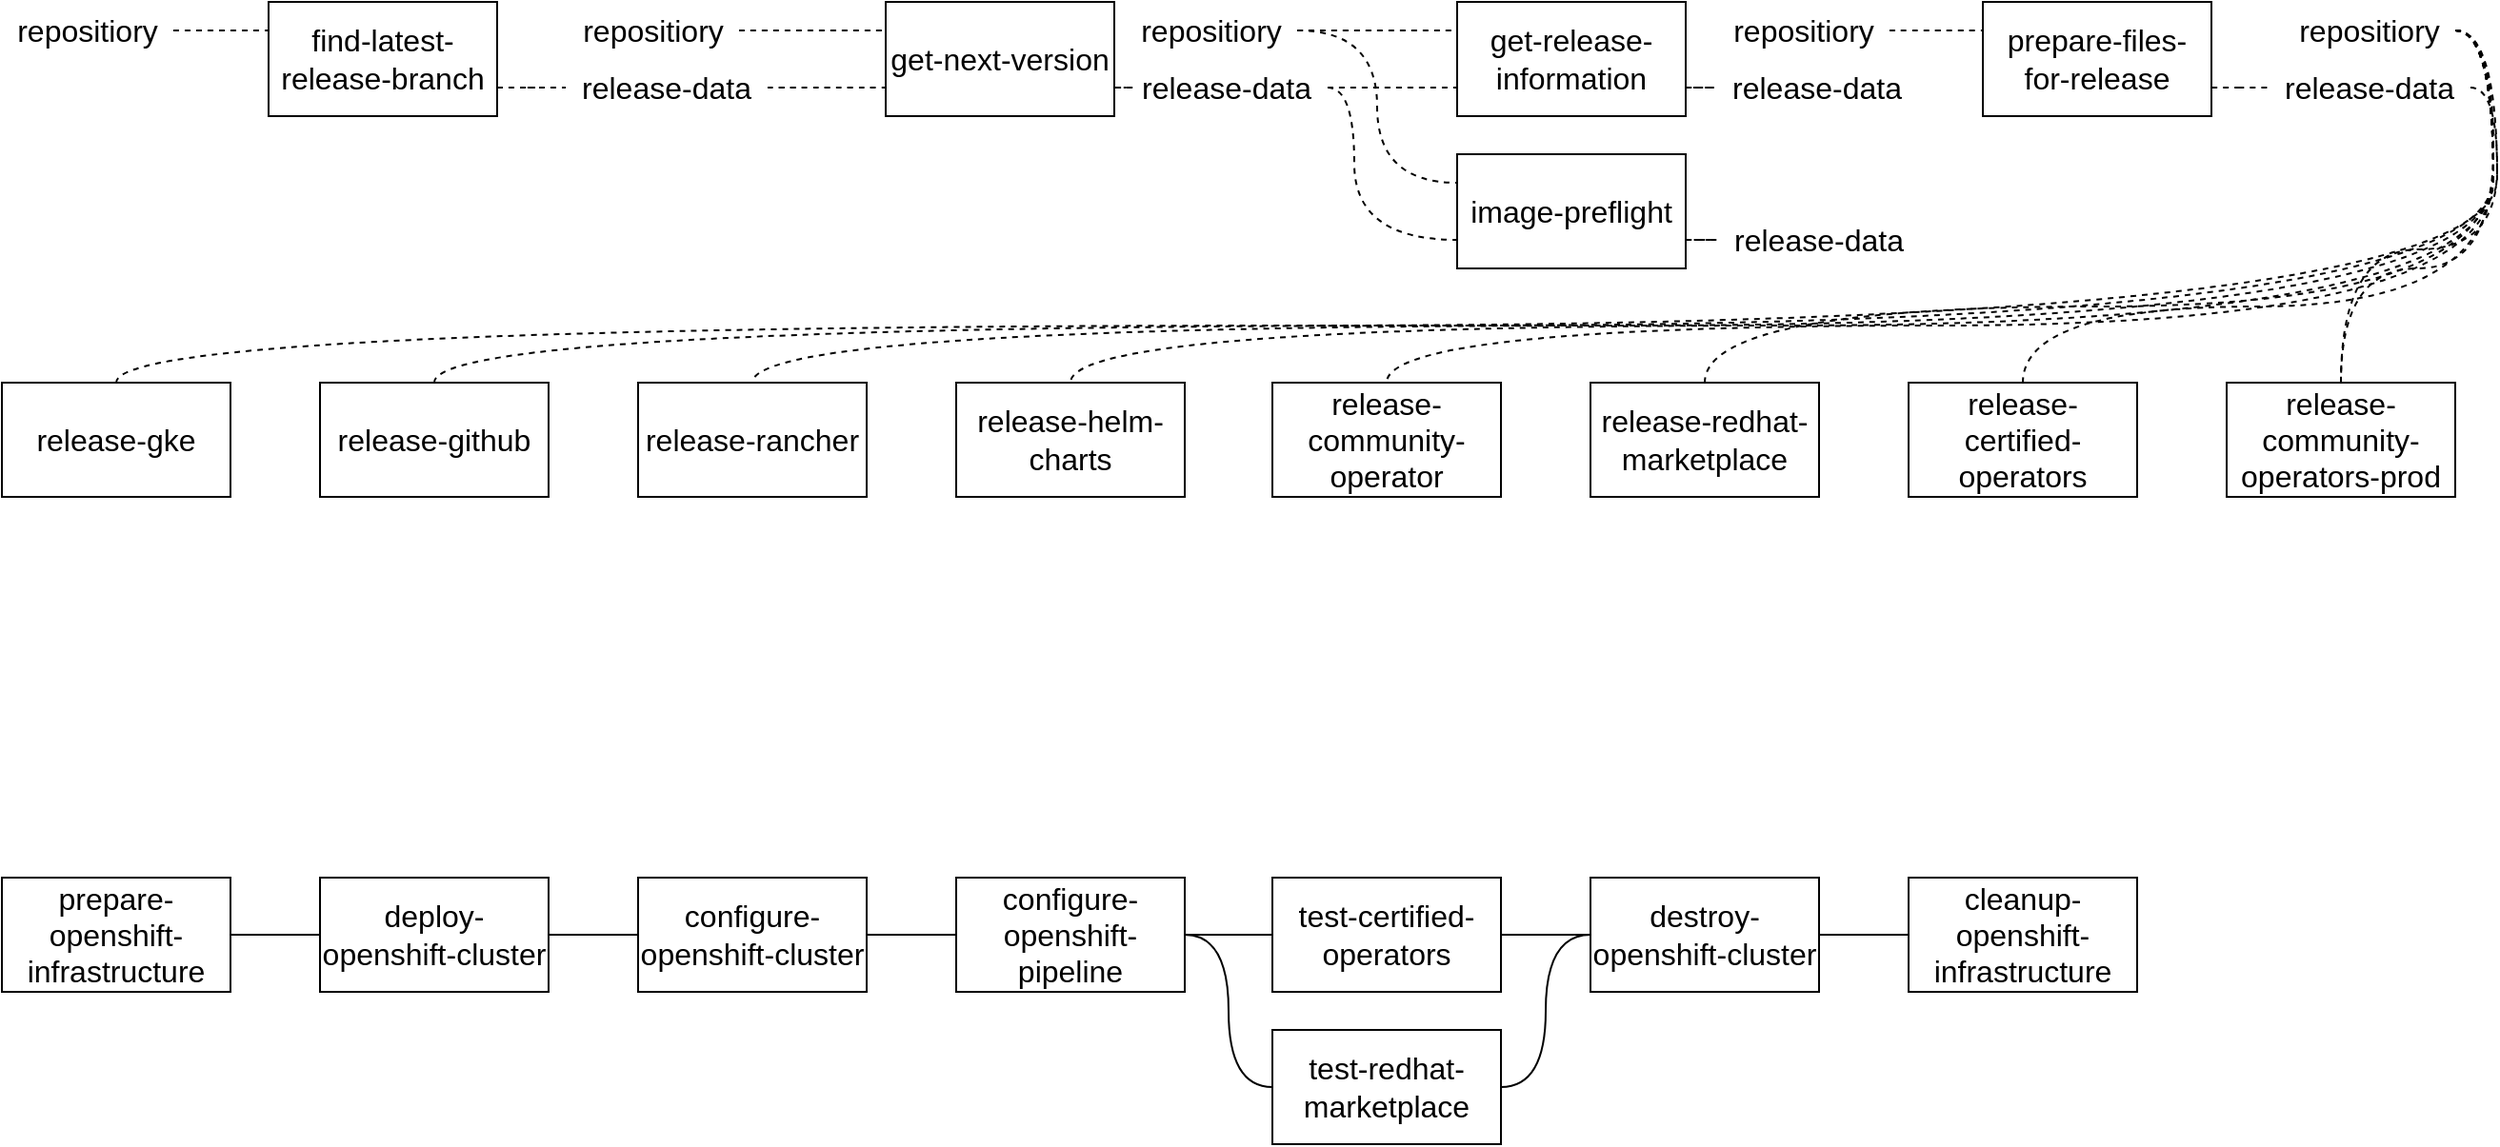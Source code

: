 <mxfile version="20.7.3" type="device"><diagram id="xx7UG5d3pjqqhJJoEw0A" name="Page-1"><mxGraphModel dx="1378" dy="1399" grid="1" gridSize="10" guides="1" tooltips="1" connect="1" arrows="1" fold="1" page="1" pageScale="1" pageWidth="827" pageHeight="1169" math="0" shadow="0"><root><mxCell id="0"/><mxCell id="1" parent="0"/><mxCell id="oN9p2SQInsKZp0Kbw9ow-7" style="edgeStyle=orthogonalEdgeStyle;rounded=0;orthogonalLoop=1;jettySize=auto;html=1;exitX=1;exitY=0.75;exitDx=0;exitDy=0;dashed=1;fontSize=16;endArrow=none;endFill=0;" edge="1" parent="1" source="oN9p2SQInsKZp0Kbw9ow-1" target="oN9p2SQInsKZp0Kbw9ow-4"><mxGeometry relative="1" as="geometry"/></mxCell><mxCell id="oN9p2SQInsKZp0Kbw9ow-1" value="find-latest-release-branch" style="rounded=0;whiteSpace=wrap;html=1;fontSize=16;" vertex="1" parent="1"><mxGeometry x="160" y="40" width="120" height="60" as="geometry"/></mxCell><mxCell id="oN9p2SQInsKZp0Kbw9ow-5" style="edgeStyle=orthogonalEdgeStyle;rounded=0;orthogonalLoop=1;jettySize=auto;html=1;entryX=0;entryY=0.25;entryDx=0;entryDy=0;fontSize=16;endArrow=none;endFill=0;dashed=1;" edge="1" parent="1" source="oN9p2SQInsKZp0Kbw9ow-2" target="oN9p2SQInsKZp0Kbw9ow-1"><mxGeometry relative="1" as="geometry"/></mxCell><mxCell id="oN9p2SQInsKZp0Kbw9ow-2" value="repositiory" style="text;html=1;strokeColor=none;fillColor=none;align=center;verticalAlign=middle;whiteSpace=wrap;rounded=0;fontSize=16;" vertex="1" parent="1"><mxGeometry x="20" y="40" width="90" height="30" as="geometry"/></mxCell><mxCell id="oN9p2SQInsKZp0Kbw9ow-11" style="edgeStyle=orthogonalEdgeStyle;curved=1;rounded=0;orthogonalLoop=1;jettySize=auto;html=1;exitX=1;exitY=0.5;exitDx=0;exitDy=0;entryX=0;entryY=0.25;entryDx=0;entryDy=0;dashed=1;fontSize=16;endArrow=none;endFill=0;" edge="1" parent="1" source="oN9p2SQInsKZp0Kbw9ow-3" target="oN9p2SQInsKZp0Kbw9ow-8"><mxGeometry relative="1" as="geometry"/></mxCell><mxCell id="oN9p2SQInsKZp0Kbw9ow-3" value="repositiory" style="text;html=1;strokeColor=none;fillColor=none;align=center;verticalAlign=middle;whiteSpace=wrap;rounded=0;fontSize=16;" vertex="1" parent="1"><mxGeometry x="317" y="40" width="90" height="30" as="geometry"/></mxCell><mxCell id="oN9p2SQInsKZp0Kbw9ow-12" style="edgeStyle=orthogonalEdgeStyle;curved=1;rounded=0;orthogonalLoop=1;jettySize=auto;html=1;exitX=1;exitY=0.5;exitDx=0;exitDy=0;entryX=0;entryY=0.75;entryDx=0;entryDy=0;dashed=1;fontSize=16;endArrow=none;endFill=0;" edge="1" parent="1" source="oN9p2SQInsKZp0Kbw9ow-4" target="oN9p2SQInsKZp0Kbw9ow-8"><mxGeometry relative="1" as="geometry"/></mxCell><mxCell id="oN9p2SQInsKZp0Kbw9ow-4" value="release-data" style="text;html=1;strokeColor=none;fillColor=none;align=center;verticalAlign=middle;whiteSpace=wrap;rounded=0;fontSize=16;" vertex="1" parent="1"><mxGeometry x="316" y="70" width="106" height="30" as="geometry"/></mxCell><mxCell id="oN9p2SQInsKZp0Kbw9ow-15" style="edgeStyle=orthogonalEdgeStyle;curved=1;rounded=0;orthogonalLoop=1;jettySize=auto;html=1;exitX=1;exitY=0.75;exitDx=0;exitDy=0;dashed=1;fontSize=16;endArrow=none;endFill=0;" edge="1" parent="1" source="oN9p2SQInsKZp0Kbw9ow-8" target="oN9p2SQInsKZp0Kbw9ow-13"><mxGeometry relative="1" as="geometry"/></mxCell><mxCell id="oN9p2SQInsKZp0Kbw9ow-8" value="get-next-version" style="rounded=0;whiteSpace=wrap;html=1;fontSize=16;" vertex="1" parent="1"><mxGeometry x="484" y="40" width="120" height="60" as="geometry"/></mxCell><mxCell id="oN9p2SQInsKZp0Kbw9ow-19" style="edgeStyle=orthogonalEdgeStyle;curved=1;rounded=0;orthogonalLoop=1;jettySize=auto;html=1;exitX=1;exitY=0.5;exitDx=0;exitDy=0;entryX=0;entryY=0.25;entryDx=0;entryDy=0;dashed=1;fontSize=16;endArrow=none;endFill=0;" edge="1" parent="1" source="oN9p2SQInsKZp0Kbw9ow-10" target="oN9p2SQInsKZp0Kbw9ow-16"><mxGeometry relative="1" as="geometry"/></mxCell><mxCell id="oN9p2SQInsKZp0Kbw9ow-22" style="edgeStyle=orthogonalEdgeStyle;curved=1;rounded=0;orthogonalLoop=1;jettySize=auto;html=1;exitX=1;exitY=0.5;exitDx=0;exitDy=0;entryX=0;entryY=0.25;entryDx=0;entryDy=0;dashed=1;fontSize=16;endArrow=none;endFill=0;" edge="1" parent="1" source="oN9p2SQInsKZp0Kbw9ow-10" target="oN9p2SQInsKZp0Kbw9ow-21"><mxGeometry relative="1" as="geometry"/></mxCell><mxCell id="oN9p2SQInsKZp0Kbw9ow-10" value="repositiory" style="text;html=1;strokeColor=none;fillColor=none;align=center;verticalAlign=middle;whiteSpace=wrap;rounded=0;fontSize=16;" vertex="1" parent="1"><mxGeometry x="610" y="40" width="90" height="30" as="geometry"/></mxCell><mxCell id="oN9p2SQInsKZp0Kbw9ow-20" style="edgeStyle=orthogonalEdgeStyle;curved=1;rounded=0;orthogonalLoop=1;jettySize=auto;html=1;exitX=1;exitY=0.5;exitDx=0;exitDy=0;entryX=0;entryY=0.75;entryDx=0;entryDy=0;dashed=1;fontSize=16;endArrow=none;endFill=0;" edge="1" parent="1" source="oN9p2SQInsKZp0Kbw9ow-13" target="oN9p2SQInsKZp0Kbw9ow-16"><mxGeometry relative="1" as="geometry"/></mxCell><mxCell id="oN9p2SQInsKZp0Kbw9ow-23" style="edgeStyle=orthogonalEdgeStyle;curved=1;rounded=0;orthogonalLoop=1;jettySize=auto;html=1;exitX=1;exitY=0.5;exitDx=0;exitDy=0;entryX=0;entryY=0.75;entryDx=0;entryDy=0;dashed=1;fontSize=16;endArrow=none;endFill=0;" edge="1" parent="1" source="oN9p2SQInsKZp0Kbw9ow-13" target="oN9p2SQInsKZp0Kbw9ow-21"><mxGeometry relative="1" as="geometry"><Array as="points"><mxPoint x="730" y="85"/><mxPoint x="730" y="165"/></Array></mxGeometry></mxCell><mxCell id="oN9p2SQInsKZp0Kbw9ow-13" value="release-data" style="text;html=1;strokeColor=none;fillColor=none;align=center;verticalAlign=middle;whiteSpace=wrap;rounded=0;fontSize=16;" vertex="1" parent="1"><mxGeometry x="610" y="70" width="106" height="30" as="geometry"/></mxCell><mxCell id="oN9p2SQInsKZp0Kbw9ow-25" style="edgeStyle=orthogonalEdgeStyle;curved=1;rounded=0;orthogonalLoop=1;jettySize=auto;html=1;exitX=1;exitY=0.75;exitDx=0;exitDy=0;dashed=1;fontSize=16;endArrow=none;endFill=0;" edge="1" parent="1" source="oN9p2SQInsKZp0Kbw9ow-16" target="oN9p2SQInsKZp0Kbw9ow-18"><mxGeometry relative="1" as="geometry"/></mxCell><mxCell id="oN9p2SQInsKZp0Kbw9ow-16" value="get-release-information" style="rounded=0;whiteSpace=wrap;html=1;fontSize=16;" vertex="1" parent="1"><mxGeometry x="784" y="40" width="120" height="60" as="geometry"/></mxCell><mxCell id="oN9p2SQInsKZp0Kbw9ow-28" style="edgeStyle=orthogonalEdgeStyle;curved=1;rounded=0;orthogonalLoop=1;jettySize=auto;html=1;exitX=1;exitY=0.5;exitDx=0;exitDy=0;entryX=0;entryY=0.25;entryDx=0;entryDy=0;dashed=1;fontSize=16;endArrow=none;endFill=0;" edge="1" parent="1" source="oN9p2SQInsKZp0Kbw9ow-17" target="oN9p2SQInsKZp0Kbw9ow-24"><mxGeometry relative="1" as="geometry"/></mxCell><mxCell id="oN9p2SQInsKZp0Kbw9ow-17" value="repositiory" style="text;html=1;strokeColor=none;fillColor=none;align=center;verticalAlign=middle;whiteSpace=wrap;rounded=0;fontSize=16;" vertex="1" parent="1"><mxGeometry x="921" y="40" width="90" height="30" as="geometry"/></mxCell><mxCell id="oN9p2SQInsKZp0Kbw9ow-18" value="release-data" style="text;html=1;strokeColor=none;fillColor=none;align=center;verticalAlign=middle;whiteSpace=wrap;rounded=0;fontSize=16;" vertex="1" parent="1"><mxGeometry x="920" y="70" width="106" height="30" as="geometry"/></mxCell><mxCell id="oN9p2SQInsKZp0Kbw9ow-27" style="edgeStyle=orthogonalEdgeStyle;curved=1;rounded=0;orthogonalLoop=1;jettySize=auto;html=1;exitX=1;exitY=0.75;exitDx=0;exitDy=0;dashed=1;fontSize=16;endArrow=none;endFill=0;" edge="1" parent="1" source="oN9p2SQInsKZp0Kbw9ow-21" target="oN9p2SQInsKZp0Kbw9ow-26"><mxGeometry relative="1" as="geometry"/></mxCell><mxCell id="oN9p2SQInsKZp0Kbw9ow-21" value="image-preflight" style="rounded=0;whiteSpace=wrap;html=1;fontSize=16;" vertex="1" parent="1"><mxGeometry x="784" y="120" width="120" height="60" as="geometry"/></mxCell><mxCell id="oN9p2SQInsKZp0Kbw9ow-32" style="edgeStyle=orthogonalEdgeStyle;curved=1;rounded=0;orthogonalLoop=1;jettySize=auto;html=1;exitX=1;exitY=0.75;exitDx=0;exitDy=0;dashed=1;fontSize=16;endArrow=none;endFill=0;" edge="1" parent="1" source="oN9p2SQInsKZp0Kbw9ow-24" target="oN9p2SQInsKZp0Kbw9ow-29"><mxGeometry relative="1" as="geometry"/></mxCell><mxCell id="oN9p2SQInsKZp0Kbw9ow-24" value="prepare-files-for-release" style="rounded=0;whiteSpace=wrap;html=1;fontSize=16;" vertex="1" parent="1"><mxGeometry x="1060" y="40" width="120" height="60" as="geometry"/></mxCell><mxCell id="oN9p2SQInsKZp0Kbw9ow-26" value="release-data" style="text;html=1;strokeColor=none;fillColor=none;align=center;verticalAlign=middle;whiteSpace=wrap;rounded=0;fontSize=16;" vertex="1" parent="1"><mxGeometry x="921" y="150" width="106" height="30" as="geometry"/></mxCell><mxCell id="oN9p2SQInsKZp0Kbw9ow-50" style="edgeStyle=orthogonalEdgeStyle;curved=1;rounded=0;orthogonalLoop=1;jettySize=auto;html=1;exitX=1;exitY=0.5;exitDx=0;exitDy=0;dashed=1;fontSize=16;endArrow=none;endFill=0;" edge="1" parent="1" source="oN9p2SQInsKZp0Kbw9ow-29" target="oN9p2SQInsKZp0Kbw9ow-41"><mxGeometry relative="1" as="geometry"><Array as="points"><mxPoint x="1330" y="85"/><mxPoint x="1330" y="170"/><mxPoint x="1248" y="170"/></Array></mxGeometry></mxCell><mxCell id="oN9p2SQInsKZp0Kbw9ow-29" value="release-data" style="text;html=1;strokeColor=none;fillColor=none;align=center;verticalAlign=middle;whiteSpace=wrap;rounded=0;fontSize=16;" vertex="1" parent="1"><mxGeometry x="1210" y="70" width="106" height="30" as="geometry"/></mxCell><mxCell id="oN9p2SQInsKZp0Kbw9ow-42" style="edgeStyle=orthogonalEdgeStyle;curved=1;rounded=0;orthogonalLoop=1;jettySize=auto;html=1;dashed=1;fontSize=16;endArrow=none;endFill=0;exitX=1;exitY=0.5;exitDx=0;exitDy=0;" edge="1" parent="1" source="oN9p2SQInsKZp0Kbw9ow-30" target="oN9p2SQInsKZp0Kbw9ow-33"><mxGeometry relative="1" as="geometry"><Array as="points"><mxPoint x="1330" y="55"/><mxPoint x="1330" y="210"/><mxPoint x="80" y="210"/></Array></mxGeometry></mxCell><mxCell id="oN9p2SQInsKZp0Kbw9ow-43" style="edgeStyle=orthogonalEdgeStyle;curved=1;rounded=0;orthogonalLoop=1;jettySize=auto;html=1;exitX=1;exitY=0.5;exitDx=0;exitDy=0;dashed=1;fontSize=16;endArrow=none;endFill=0;" edge="1" parent="1" source="oN9p2SQInsKZp0Kbw9ow-30" target="oN9p2SQInsKZp0Kbw9ow-34"><mxGeometry relative="1" as="geometry"><Array as="points"><mxPoint x="1328" y="55"/><mxPoint x="1328" y="210"/><mxPoint x="247" y="210"/></Array></mxGeometry></mxCell><mxCell id="oN9p2SQInsKZp0Kbw9ow-44" style="edgeStyle=orthogonalEdgeStyle;curved=1;rounded=0;orthogonalLoop=1;jettySize=auto;html=1;exitX=1;exitY=0.5;exitDx=0;exitDy=0;entryX=0.5;entryY=0;entryDx=0;entryDy=0;dashed=1;fontSize=16;endArrow=none;endFill=0;" edge="1" parent="1" source="oN9p2SQInsKZp0Kbw9ow-30" target="oN9p2SQInsKZp0Kbw9ow-35"><mxGeometry relative="1" as="geometry"><Array as="points"><mxPoint x="1328" y="55"/><mxPoint x="1328" y="210"/><mxPoint x="414" y="210"/></Array></mxGeometry></mxCell><mxCell id="oN9p2SQInsKZp0Kbw9ow-45" style="edgeStyle=orthogonalEdgeStyle;curved=1;rounded=0;orthogonalLoop=1;jettySize=auto;html=1;exitX=1;exitY=0.5;exitDx=0;exitDy=0;dashed=1;fontSize=16;endArrow=none;endFill=0;" edge="1" parent="1" source="oN9p2SQInsKZp0Kbw9ow-30" target="oN9p2SQInsKZp0Kbw9ow-36"><mxGeometry relative="1" as="geometry"><Array as="points"><mxPoint x="1328" y="55"/><mxPoint x="1328" y="210"/><mxPoint x="581" y="210"/></Array></mxGeometry></mxCell><mxCell id="oN9p2SQInsKZp0Kbw9ow-46" style="edgeStyle=orthogonalEdgeStyle;curved=1;rounded=0;orthogonalLoop=1;jettySize=auto;html=1;exitX=1;exitY=0.5;exitDx=0;exitDy=0;dashed=1;fontSize=16;endArrow=none;endFill=0;" edge="1" parent="1" source="oN9p2SQInsKZp0Kbw9ow-30" target="oN9p2SQInsKZp0Kbw9ow-37"><mxGeometry relative="1" as="geometry"><Array as="points"><mxPoint x="1328" y="55"/><mxPoint x="1328" y="210"/><mxPoint x="747" y="210"/></Array></mxGeometry></mxCell><mxCell id="oN9p2SQInsKZp0Kbw9ow-47" style="edgeStyle=orthogonalEdgeStyle;curved=1;rounded=0;orthogonalLoop=1;jettySize=auto;html=1;exitX=1;exitY=0.5;exitDx=0;exitDy=0;dashed=1;fontSize=16;endArrow=none;endFill=0;" edge="1" parent="1" source="oN9p2SQInsKZp0Kbw9ow-30" target="oN9p2SQInsKZp0Kbw9ow-39"><mxGeometry relative="1" as="geometry"><Array as="points"><mxPoint x="1328" y="55"/><mxPoint x="1328" y="200"/><mxPoint x="914" y="200"/></Array></mxGeometry></mxCell><mxCell id="oN9p2SQInsKZp0Kbw9ow-48" style="edgeStyle=orthogonalEdgeStyle;curved=1;rounded=0;orthogonalLoop=1;jettySize=auto;html=1;exitX=1;exitY=0.5;exitDx=0;exitDy=0;dashed=1;fontSize=16;endArrow=none;endFill=0;" edge="1" parent="1" source="oN9p2SQInsKZp0Kbw9ow-30" target="oN9p2SQInsKZp0Kbw9ow-40"><mxGeometry relative="1" as="geometry"><Array as="points"><mxPoint x="1328" y="55"/><mxPoint x="1328" y="200"/><mxPoint x="1081" y="200"/></Array></mxGeometry></mxCell><mxCell id="oN9p2SQInsKZp0Kbw9ow-49" style="edgeStyle=orthogonalEdgeStyle;curved=1;rounded=0;orthogonalLoop=1;jettySize=auto;html=1;exitX=1;exitY=0.5;exitDx=0;exitDy=0;dashed=1;fontSize=16;endArrow=none;endFill=0;" edge="1" parent="1" source="oN9p2SQInsKZp0Kbw9ow-30" target="oN9p2SQInsKZp0Kbw9ow-41"><mxGeometry relative="1" as="geometry"><Array as="points"><mxPoint x="1328" y="55"/><mxPoint x="1328" y="180"/><mxPoint x="1248" y="180"/></Array></mxGeometry></mxCell><mxCell id="oN9p2SQInsKZp0Kbw9ow-30" value="repositiory" style="text;html=1;strokeColor=none;fillColor=none;align=center;verticalAlign=middle;whiteSpace=wrap;rounded=0;fontSize=16;" vertex="1" parent="1"><mxGeometry x="1218" y="40" width="90" height="30" as="geometry"/></mxCell><mxCell id="oN9p2SQInsKZp0Kbw9ow-33" value="release-gke" style="rounded=0;whiteSpace=wrap;html=1;fontSize=16;" vertex="1" parent="1"><mxGeometry x="20" y="240" width="120" height="60" as="geometry"/></mxCell><mxCell id="oN9p2SQInsKZp0Kbw9ow-34" value="release-github" style="rounded=0;whiteSpace=wrap;html=1;fontSize=16;" vertex="1" parent="1"><mxGeometry x="187" y="240" width="120" height="60" as="geometry"/></mxCell><mxCell id="oN9p2SQInsKZp0Kbw9ow-35" value="release-rancher" style="rounded=0;whiteSpace=wrap;html=1;fontSize=16;" vertex="1" parent="1"><mxGeometry x="354" y="240" width="120" height="60" as="geometry"/></mxCell><mxCell id="oN9p2SQInsKZp0Kbw9ow-36" value="release-helm-charts" style="rounded=0;whiteSpace=wrap;html=1;fontSize=16;" vertex="1" parent="1"><mxGeometry x="521" y="240" width="120" height="60" as="geometry"/></mxCell><mxCell id="oN9p2SQInsKZp0Kbw9ow-37" value="release-community-operator" style="rounded=0;whiteSpace=wrap;html=1;fontSize=16;" vertex="1" parent="1"><mxGeometry x="687" y="240" width="120" height="60" as="geometry"/></mxCell><mxCell id="oN9p2SQInsKZp0Kbw9ow-39" value="release-redhat-marketplace" style="rounded=0;whiteSpace=wrap;html=1;fontSize=16;" vertex="1" parent="1"><mxGeometry x="854" y="240" width="120" height="60" as="geometry"/></mxCell><mxCell id="oN9p2SQInsKZp0Kbw9ow-40" value="release-certified-operators" style="rounded=0;whiteSpace=wrap;html=1;fontSize=16;" vertex="1" parent="1"><mxGeometry x="1021" y="240" width="120" height="60" as="geometry"/></mxCell><mxCell id="oN9p2SQInsKZp0Kbw9ow-41" value="release-community-operators-prod" style="rounded=0;whiteSpace=wrap;html=1;fontSize=16;" vertex="1" parent="1"><mxGeometry x="1188" y="240" width="120" height="60" as="geometry"/></mxCell><mxCell id="oN9p2SQInsKZp0Kbw9ow-61" style="edgeStyle=orthogonalEdgeStyle;curved=1;rounded=0;orthogonalLoop=1;jettySize=auto;html=1;exitX=1;exitY=0.5;exitDx=0;exitDy=0;fontSize=16;endArrow=none;endFill=0;" edge="1" parent="1" source="oN9p2SQInsKZp0Kbw9ow-53" target="oN9p2SQInsKZp0Kbw9ow-54"><mxGeometry relative="1" as="geometry"/></mxCell><mxCell id="oN9p2SQInsKZp0Kbw9ow-53" value="prepare-openshift-infrastructure" style="rounded=0;whiteSpace=wrap;html=1;fontSize=16;" vertex="1" parent="1"><mxGeometry x="20" y="500" width="120" height="60" as="geometry"/></mxCell><mxCell id="oN9p2SQInsKZp0Kbw9ow-62" style="edgeStyle=orthogonalEdgeStyle;curved=1;rounded=0;orthogonalLoop=1;jettySize=auto;html=1;exitX=1;exitY=0.5;exitDx=0;exitDy=0;fontSize=16;endArrow=none;endFill=0;" edge="1" parent="1" source="oN9p2SQInsKZp0Kbw9ow-54" target="oN9p2SQInsKZp0Kbw9ow-55"><mxGeometry relative="1" as="geometry"/></mxCell><mxCell id="oN9p2SQInsKZp0Kbw9ow-54" value="deploy-openshift-cluster" style="rounded=0;whiteSpace=wrap;html=1;fontSize=16;" vertex="1" parent="1"><mxGeometry x="187" y="500" width="120" height="60" as="geometry"/></mxCell><mxCell id="oN9p2SQInsKZp0Kbw9ow-63" style="edgeStyle=orthogonalEdgeStyle;curved=1;rounded=0;orthogonalLoop=1;jettySize=auto;html=1;fontSize=16;endArrow=none;endFill=0;" edge="1" parent="1" source="oN9p2SQInsKZp0Kbw9ow-55" target="oN9p2SQInsKZp0Kbw9ow-56"><mxGeometry relative="1" as="geometry"/></mxCell><mxCell id="oN9p2SQInsKZp0Kbw9ow-55" value="configure-openshift-cluster" style="rounded=0;whiteSpace=wrap;html=1;fontSize=16;" vertex="1" parent="1"><mxGeometry x="354" y="500" width="120" height="60" as="geometry"/></mxCell><mxCell id="oN9p2SQInsKZp0Kbw9ow-64" style="edgeStyle=orthogonalEdgeStyle;curved=1;rounded=0;orthogonalLoop=1;jettySize=auto;html=1;fontSize=16;endArrow=none;endFill=0;" edge="1" parent="1" source="oN9p2SQInsKZp0Kbw9ow-56" target="oN9p2SQInsKZp0Kbw9ow-57"><mxGeometry relative="1" as="geometry"/></mxCell><mxCell id="oN9p2SQInsKZp0Kbw9ow-65" style="edgeStyle=orthogonalEdgeStyle;curved=1;rounded=0;orthogonalLoop=1;jettySize=auto;html=1;entryX=0;entryY=0.5;entryDx=0;entryDy=0;fontSize=16;endArrow=none;endFill=0;" edge="1" parent="1" source="oN9p2SQInsKZp0Kbw9ow-56" target="oN9p2SQInsKZp0Kbw9ow-58"><mxGeometry relative="1" as="geometry"/></mxCell><mxCell id="oN9p2SQInsKZp0Kbw9ow-56" value="configure-openshift-pipeline" style="rounded=0;whiteSpace=wrap;html=1;fontSize=16;" vertex="1" parent="1"><mxGeometry x="521" y="500" width="120" height="60" as="geometry"/></mxCell><mxCell id="oN9p2SQInsKZp0Kbw9ow-66" style="edgeStyle=orthogonalEdgeStyle;curved=1;rounded=0;orthogonalLoop=1;jettySize=auto;html=1;fontSize=16;endArrow=none;endFill=0;" edge="1" parent="1" source="oN9p2SQInsKZp0Kbw9ow-57" target="oN9p2SQInsKZp0Kbw9ow-59"><mxGeometry relative="1" as="geometry"/></mxCell><mxCell id="oN9p2SQInsKZp0Kbw9ow-57" value="test-certified-operators" style="rounded=0;whiteSpace=wrap;html=1;fontSize=16;" vertex="1" parent="1"><mxGeometry x="687" y="500" width="120" height="60" as="geometry"/></mxCell><mxCell id="oN9p2SQInsKZp0Kbw9ow-67" style="edgeStyle=orthogonalEdgeStyle;curved=1;rounded=0;orthogonalLoop=1;jettySize=auto;html=1;entryX=0;entryY=0.5;entryDx=0;entryDy=0;fontSize=16;endArrow=none;endFill=0;" edge="1" parent="1" source="oN9p2SQInsKZp0Kbw9ow-58" target="oN9p2SQInsKZp0Kbw9ow-59"><mxGeometry relative="1" as="geometry"/></mxCell><mxCell id="oN9p2SQInsKZp0Kbw9ow-58" value="test-redhat-marketplace" style="rounded=0;whiteSpace=wrap;html=1;fontSize=16;" vertex="1" parent="1"><mxGeometry x="687" y="580" width="120" height="60" as="geometry"/></mxCell><mxCell id="oN9p2SQInsKZp0Kbw9ow-68" style="edgeStyle=orthogonalEdgeStyle;curved=1;rounded=0;orthogonalLoop=1;jettySize=auto;html=1;fontSize=16;endArrow=none;endFill=0;" edge="1" parent="1" source="oN9p2SQInsKZp0Kbw9ow-59" target="oN9p2SQInsKZp0Kbw9ow-60"><mxGeometry relative="1" as="geometry"/></mxCell><mxCell id="oN9p2SQInsKZp0Kbw9ow-59" value="destroy-openshift-cluster" style="rounded=0;whiteSpace=wrap;html=1;fontSize=16;" vertex="1" parent="1"><mxGeometry x="854" y="500" width="120" height="60" as="geometry"/></mxCell><mxCell id="oN9p2SQInsKZp0Kbw9ow-60" value="cleanup-openshift-infrastructure" style="rounded=0;whiteSpace=wrap;html=1;fontSize=16;" vertex="1" parent="1"><mxGeometry x="1021" y="500" width="120" height="60" as="geometry"/></mxCell></root></mxGraphModel></diagram></mxfile>